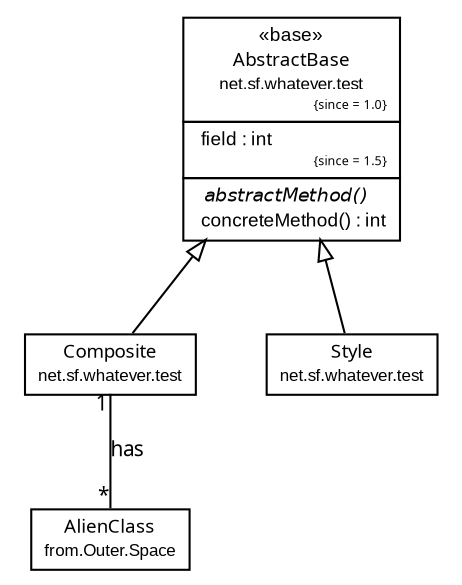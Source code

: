#!/usr/local/bin/dot
#
# Class diagram 
# Generated by UmlGraph version 5.0 (http://www.spinellis.gr/sw/umlgraph)
#

digraph G {
	edge [fontname="arialbd",fontsize=10,labelfontname="arialbd",labelfontsize=10];
	node [fontname="arial",fontsize=10,shape=plaintext];
	// net.sf.whatever.test.AbstractBase
	c106 [label=<<table border="0" cellborder="1" cellspacing="0" cellpadding="2" port="p"><tr><td><table border="0" cellspacing="0" cellpadding="1"><tr><td align="center" balign="center"> &laquo;base&raquo; </td></tr><tr><td align="center" balign="center"><font face="arialbi"> AbstractBase </font></td></tr><tr><td align="center" balign="center"><font point-size="8.0"> net.sf.whatever.test </font></td></tr><tr><td align="right" balign="right"><font face="ariali" point-size="6.0"> {since = 1.0} </font></td></tr></table></td></tr><tr><td><table border="0" cellspacing="0" cellpadding="1"><tr><td align="left" balign="left">  field : int </td></tr><tr><td align="right" balign="right"><font face="ariali" point-size="6.0"> {since = 1.5} </font></td></tr></table></td></tr><tr><td><table border="0" cellspacing="0" cellpadding="1"><tr><td align="left" balign="left"><font face="Helvetica-Oblique" point-size="9.0">  abstractMethod() </font></td></tr><tr><td align="left" balign="left">  concreteMethod() : int </td></tr></table></td></tr></table>>, fontname="arial", fontcolor="black", fontsize=9.0];
	// net.sf.whatever.test.Composite
	c107 [label=<<table border="0" cellborder="1" cellspacing="0" cellpadding="2" port="p"><tr><td><table border="0" cellspacing="0" cellpadding="1"><tr><td align="center" balign="center"><font face="arialbd"> Composite </font></td></tr><tr><td align="center" balign="center"><font point-size="8.0"> net.sf.whatever.test </font></td></tr></table></td></tr></table>>, fontname="arial", fontcolor="black", fontsize=9.0];
	// net.sf.whatever.test.Style
	c108 [label=<<table border="0" cellborder="1" cellspacing="0" cellpadding="2" port="p"><tr><td><table border="0" cellspacing="0" cellpadding="1"><tr><td align="center" balign="center"><font face="arialbd"> Style </font></td></tr><tr><td align="center" balign="center"><font point-size="8.0"> net.sf.whatever.test </font></td></tr></table></td></tr></table>>, fontname="arial", fontcolor="black", fontsize=9.0];
	//net.sf.whatever.test.Composite extends net.sf.whatever.test.AbstractBase
	c106:p -> c107:p [dir=back,arrowtail=empty];
	// net.sf.whatever.test.Composite COMPOSED from.Outer.Space.AlienClass
	c107:p -> c109:p [taillabel="1", label="has", headlabel="*", fontname="arialbd", fontcolor="black", fontsize=10.0, color="black", arrowhead=none, arrowtail=diamond];
	//net.sf.whatever.test.Style extends net.sf.whatever.test.AbstractBase
	c106:p -> c108:p [dir=back,arrowtail=empty];
	// from.Outer.Space.AlienClass
	c109[label=<<table border="0" cellborder="1" cellspacing="0" cellpadding="2" port="p" href="http://java.sun.com/j2se/1.4.2/docs/api/from/Outer/Space/AlienClass.html"><tr><td><table border="0" cellspacing="0" cellpadding="1"><tr><td align="center" balign="center"><font face="arialbd"> AlienClass </font></td></tr><tr><td align="center" balign="center"><font point-size="8.0"> from.Outer.Space </font></td></tr></table></td></tr></table>>, fontname="arial", fontcolor="black", fontsize=9.0];
}


